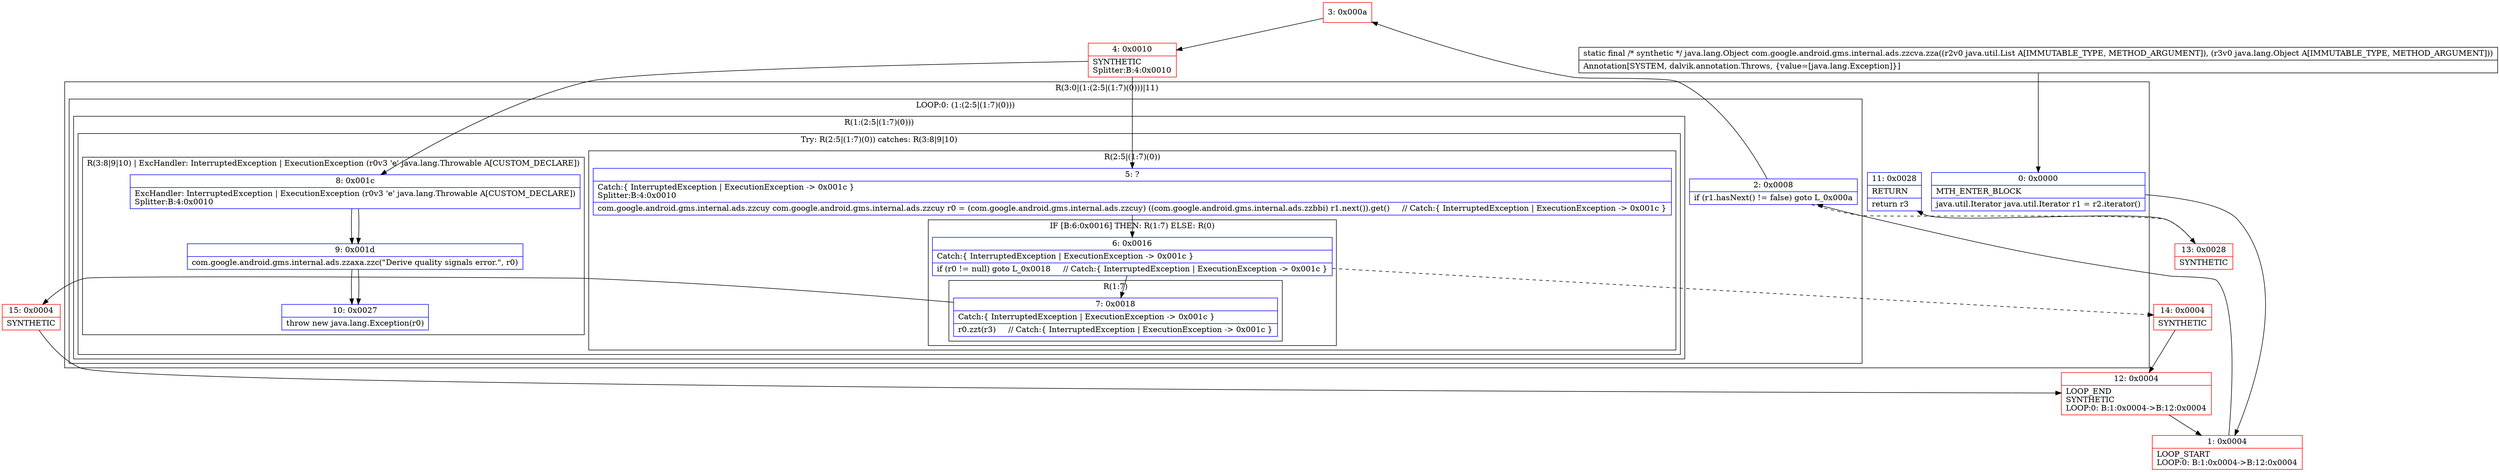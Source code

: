 digraph "CFG forcom.google.android.gms.internal.ads.zzcva.zza(Ljava\/util\/List;Ljava\/lang\/Object;)Ljava\/lang\/Object;" {
subgraph cluster_Region_1399210129 {
label = "R(3:0|(1:(2:5|(1:7)(0)))|11)";
node [shape=record,color=blue];
Node_0 [shape=record,label="{0\:\ 0x0000|MTH_ENTER_BLOCK\l|java.util.Iterator java.util.Iterator r1 = r2.iterator()\l}"];
subgraph cluster_LoopRegion_1519063515 {
label = "LOOP:0: (1:(2:5|(1:7)(0)))";
node [shape=record,color=blue];
Node_2 [shape=record,label="{2\:\ 0x0008|if (r1.hasNext() != false) goto L_0x000a\l}"];
subgraph cluster_Region_1135620173 {
label = "R(1:(2:5|(1:7)(0)))";
node [shape=record,color=blue];
subgraph cluster_TryCatchRegion_725903215 {
label = "Try: R(2:5|(1:7)(0)) catches: R(3:8|9|10)";
node [shape=record,color=blue];
subgraph cluster_Region_842295279 {
label = "R(2:5|(1:7)(0))";
node [shape=record,color=blue];
Node_5 [shape=record,label="{5\:\ ?|Catch:\{ InterruptedException \| ExecutionException \-\> 0x001c \}\lSplitter:B:4:0x0010\l|com.google.android.gms.internal.ads.zzcuy com.google.android.gms.internal.ads.zzcuy r0 = (com.google.android.gms.internal.ads.zzcuy) ((com.google.android.gms.internal.ads.zzbbi) r1.next()).get()     \/\/ Catch:\{ InterruptedException \| ExecutionException \-\> 0x001c \}\l}"];
subgraph cluster_IfRegion_1574116775 {
label = "IF [B:6:0x0016] THEN: R(1:7) ELSE: R(0)";
node [shape=record,color=blue];
Node_6 [shape=record,label="{6\:\ 0x0016|Catch:\{ InterruptedException \| ExecutionException \-\> 0x001c \}\l|if (r0 != null) goto L_0x0018     \/\/ Catch:\{ InterruptedException \| ExecutionException \-\> 0x001c \}\l}"];
subgraph cluster_Region_1011919940 {
label = "R(1:7)";
node [shape=record,color=blue];
Node_7 [shape=record,label="{7\:\ 0x0018|Catch:\{ InterruptedException \| ExecutionException \-\> 0x001c \}\l|r0.zzt(r3)     \/\/ Catch:\{ InterruptedException \| ExecutionException \-\> 0x001c \}\l}"];
}
subgraph cluster_Region_1064132884 {
label = "R(0)";
node [shape=record,color=blue];
}
}
}
subgraph cluster_Region_1811817722 {
label = "R(3:8|9|10) | ExcHandler: InterruptedException \| ExecutionException (r0v3 'e' java.lang.Throwable A[CUSTOM_DECLARE])\l";
node [shape=record,color=blue];
Node_8 [shape=record,label="{8\:\ 0x001c|ExcHandler: InterruptedException \| ExecutionException (r0v3 'e' java.lang.Throwable A[CUSTOM_DECLARE])\lSplitter:B:4:0x0010\l}"];
Node_9 [shape=record,label="{9\:\ 0x001d|com.google.android.gms.internal.ads.zzaxa.zzc(\"Derive quality signals error.\", r0)\l}"];
Node_10 [shape=record,label="{10\:\ 0x0027|throw new java.lang.Exception(r0)\l}"];
}
}
}
}
Node_11 [shape=record,label="{11\:\ 0x0028|RETURN\l|return r3\l}"];
}
subgraph cluster_Region_1811817722 {
label = "R(3:8|9|10) | ExcHandler: InterruptedException \| ExecutionException (r0v3 'e' java.lang.Throwable A[CUSTOM_DECLARE])\l";
node [shape=record,color=blue];
Node_8 [shape=record,label="{8\:\ 0x001c|ExcHandler: InterruptedException \| ExecutionException (r0v3 'e' java.lang.Throwable A[CUSTOM_DECLARE])\lSplitter:B:4:0x0010\l}"];
Node_9 [shape=record,label="{9\:\ 0x001d|com.google.android.gms.internal.ads.zzaxa.zzc(\"Derive quality signals error.\", r0)\l}"];
Node_10 [shape=record,label="{10\:\ 0x0027|throw new java.lang.Exception(r0)\l}"];
}
Node_1 [shape=record,color=red,label="{1\:\ 0x0004|LOOP_START\lLOOP:0: B:1:0x0004\-\>B:12:0x0004\l}"];
Node_3 [shape=record,color=red,label="{3\:\ 0x000a}"];
Node_4 [shape=record,color=red,label="{4\:\ 0x0010|SYNTHETIC\lSplitter:B:4:0x0010\l}"];
Node_12 [shape=record,color=red,label="{12\:\ 0x0004|LOOP_END\lSYNTHETIC\lLOOP:0: B:1:0x0004\-\>B:12:0x0004\l}"];
Node_13 [shape=record,color=red,label="{13\:\ 0x0028|SYNTHETIC\l}"];
Node_14 [shape=record,color=red,label="{14\:\ 0x0004|SYNTHETIC\l}"];
Node_15 [shape=record,color=red,label="{15\:\ 0x0004|SYNTHETIC\l}"];
MethodNode[shape=record,label="{static final \/* synthetic *\/ java.lang.Object com.google.android.gms.internal.ads.zzcva.zza((r2v0 java.util.List A[IMMUTABLE_TYPE, METHOD_ARGUMENT]), (r3v0 java.lang.Object A[IMMUTABLE_TYPE, METHOD_ARGUMENT]))  | Annotation[SYSTEM, dalvik.annotation.Throws, \{value=[java.lang.Exception]\}]\l}"];
MethodNode -> Node_0;
Node_0 -> Node_1;
Node_2 -> Node_3;
Node_2 -> Node_13[style=dashed];
Node_5 -> Node_6;
Node_6 -> Node_7;
Node_6 -> Node_14[style=dashed];
Node_7 -> Node_15;
Node_8 -> Node_9;
Node_9 -> Node_10;
Node_8 -> Node_9;
Node_9 -> Node_10;
Node_1 -> Node_2;
Node_3 -> Node_4;
Node_4 -> Node_5;
Node_4 -> Node_8;
Node_12 -> Node_1;
Node_13 -> Node_11;
Node_14 -> Node_12;
Node_15 -> Node_12;
}

